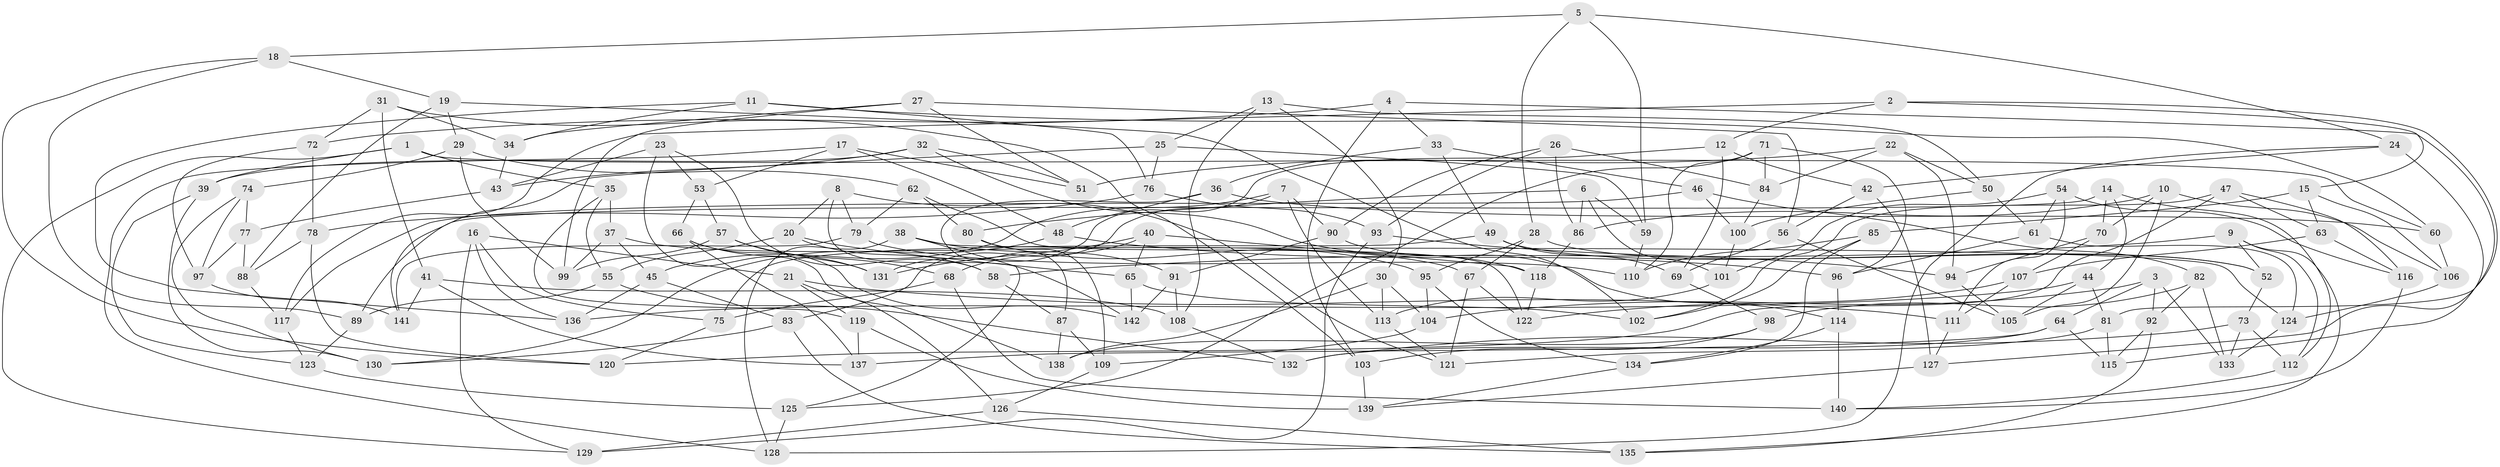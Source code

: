 // coarse degree distribution, {3: 0.056338028169014086, 10: 0.028169014084507043, 5: 0.23943661971830985, 7: 0.056338028169014086, 4: 0.4647887323943662, 11: 0.014084507042253521, 8: 0.056338028169014086, 13: 0.014084507042253521, 6: 0.056338028169014086, 9: 0.014084507042253521}
// Generated by graph-tools (version 1.1) at 2025/02/03/04/25 22:02:55]
// undirected, 142 vertices, 284 edges
graph export_dot {
graph [start="1"]
  node [color=gray90,style=filled];
  1;
  2;
  3;
  4;
  5;
  6;
  7;
  8;
  9;
  10;
  11;
  12;
  13;
  14;
  15;
  16;
  17;
  18;
  19;
  20;
  21;
  22;
  23;
  24;
  25;
  26;
  27;
  28;
  29;
  30;
  31;
  32;
  33;
  34;
  35;
  36;
  37;
  38;
  39;
  40;
  41;
  42;
  43;
  44;
  45;
  46;
  47;
  48;
  49;
  50;
  51;
  52;
  53;
  54;
  55;
  56;
  57;
  58;
  59;
  60;
  61;
  62;
  63;
  64;
  65;
  66;
  67;
  68;
  69;
  70;
  71;
  72;
  73;
  74;
  75;
  76;
  77;
  78;
  79;
  80;
  81;
  82;
  83;
  84;
  85;
  86;
  87;
  88;
  89;
  90;
  91;
  92;
  93;
  94;
  95;
  96;
  97;
  98;
  99;
  100;
  101;
  102;
  103;
  104;
  105;
  106;
  107;
  108;
  109;
  110;
  111;
  112;
  113;
  114;
  115;
  116;
  117;
  118;
  119;
  120;
  121;
  122;
  123;
  124;
  125;
  126;
  127;
  128;
  129;
  130;
  131;
  132;
  133;
  134;
  135;
  136;
  137;
  138;
  139;
  140;
  141;
  142;
  1 -- 35;
  1 -- 39;
  1 -- 129;
  1 -- 60;
  2 -- 15;
  2 -- 117;
  2 -- 12;
  2 -- 81;
  3 -- 64;
  3 -- 104;
  3 -- 133;
  3 -- 92;
  4 -- 72;
  4 -- 127;
  4 -- 33;
  4 -- 103;
  5 -- 18;
  5 -- 24;
  5 -- 59;
  5 -- 28;
  6 -- 59;
  6 -- 101;
  6 -- 86;
  6 -- 80;
  7 -- 45;
  7 -- 83;
  7 -- 113;
  7 -- 90;
  8 -- 142;
  8 -- 79;
  8 -- 121;
  8 -- 20;
  9 -- 112;
  9 -- 135;
  9 -- 52;
  9 -- 58;
  10 -- 70;
  10 -- 86;
  10 -- 106;
  10 -- 105;
  11 -- 76;
  11 -- 34;
  11 -- 136;
  11 -- 60;
  12 -- 42;
  12 -- 69;
  12 -- 131;
  13 -- 30;
  13 -- 50;
  13 -- 25;
  13 -- 108;
  14 -- 44;
  14 -- 112;
  14 -- 89;
  14 -- 70;
  15 -- 63;
  15 -- 85;
  15 -- 106;
  16 -- 129;
  16 -- 21;
  16 -- 75;
  16 -- 136;
  17 -- 128;
  17 -- 53;
  17 -- 48;
  17 -- 51;
  18 -- 89;
  18 -- 19;
  18 -- 120;
  19 -- 29;
  19 -- 88;
  19 -- 102;
  20 -- 65;
  20 -- 55;
  20 -- 58;
  21 -- 126;
  21 -- 119;
  21 -- 111;
  22 -- 84;
  22 -- 51;
  22 -- 50;
  22 -- 94;
  23 -- 53;
  23 -- 138;
  23 -- 58;
  23 -- 43;
  24 -- 128;
  24 -- 115;
  24 -- 42;
  25 -- 76;
  25 -- 141;
  25 -- 59;
  26 -- 86;
  26 -- 93;
  26 -- 90;
  26 -- 84;
  27 -- 51;
  27 -- 56;
  27 -- 34;
  27 -- 99;
  28 -- 52;
  28 -- 67;
  28 -- 95;
  29 -- 74;
  29 -- 62;
  29 -- 99;
  30 -- 138;
  30 -- 104;
  30 -- 113;
  31 -- 103;
  31 -- 34;
  31 -- 41;
  31 -- 72;
  32 -- 43;
  32 -- 51;
  32 -- 118;
  32 -- 39;
  33 -- 36;
  33 -- 46;
  33 -- 49;
  34 -- 43;
  35 -- 119;
  35 -- 37;
  35 -- 55;
  36 -- 48;
  36 -- 87;
  36 -- 60;
  37 -- 99;
  37 -- 45;
  37 -- 67;
  38 -- 125;
  38 -- 124;
  38 -- 91;
  38 -- 128;
  39 -- 130;
  39 -- 123;
  40 -- 68;
  40 -- 131;
  40 -- 118;
  40 -- 65;
  41 -- 108;
  41 -- 141;
  41 -- 137;
  42 -- 56;
  42 -- 127;
  43 -- 77;
  44 -- 81;
  44 -- 136;
  44 -- 105;
  45 -- 83;
  45 -- 136;
  46 -- 100;
  46 -- 117;
  46 -- 82;
  47 -- 116;
  47 -- 120;
  47 -- 102;
  47 -- 63;
  48 -- 130;
  48 -- 96;
  49 -- 69;
  49 -- 75;
  49 -- 52;
  50 -- 61;
  50 -- 100;
  52 -- 73;
  53 -- 57;
  53 -- 66;
  54 -- 61;
  54 -- 101;
  54 -- 111;
  54 -- 116;
  55 -- 89;
  55 -- 132;
  56 -- 105;
  56 -- 69;
  57 -- 131;
  57 -- 68;
  57 -- 99;
  58 -- 87;
  59 -- 110;
  60 -- 106;
  61 -- 96;
  61 -- 124;
  62 -- 79;
  62 -- 80;
  62 -- 122;
  63 -- 116;
  63 -- 107;
  64 -- 137;
  64 -- 132;
  64 -- 115;
  65 -- 102;
  65 -- 142;
  66 -- 142;
  66 -- 137;
  66 -- 131;
  67 -- 121;
  67 -- 122;
  68 -- 140;
  68 -- 75;
  69 -- 98;
  70 -- 94;
  70 -- 107;
  71 -- 125;
  71 -- 84;
  71 -- 96;
  71 -- 110;
  72 -- 97;
  72 -- 78;
  73 -- 112;
  73 -- 132;
  73 -- 133;
  74 -- 130;
  74 -- 77;
  74 -- 97;
  75 -- 120;
  76 -- 78;
  76 -- 93;
  77 -- 88;
  77 -- 97;
  78 -- 120;
  78 -- 88;
  79 -- 141;
  79 -- 110;
  80 -- 95;
  80 -- 109;
  81 -- 121;
  81 -- 115;
  82 -- 98;
  82 -- 92;
  82 -- 133;
  83 -- 135;
  83 -- 130;
  84 -- 100;
  85 -- 134;
  85 -- 102;
  85 -- 110;
  86 -- 118;
  87 -- 138;
  87 -- 109;
  88 -- 117;
  89 -- 123;
  90 -- 91;
  90 -- 114;
  91 -- 142;
  91 -- 108;
  92 -- 115;
  92 -- 135;
  93 -- 129;
  93 -- 94;
  94 -- 105;
  95 -- 134;
  95 -- 104;
  96 -- 114;
  97 -- 141;
  98 -- 103;
  98 -- 138;
  100 -- 101;
  101 -- 113;
  103 -- 139;
  104 -- 109;
  106 -- 124;
  107 -- 111;
  107 -- 122;
  108 -- 132;
  109 -- 126;
  111 -- 127;
  112 -- 140;
  113 -- 121;
  114 -- 134;
  114 -- 140;
  116 -- 140;
  117 -- 123;
  118 -- 122;
  119 -- 139;
  119 -- 137;
  123 -- 125;
  124 -- 133;
  125 -- 128;
  126 -- 135;
  126 -- 129;
  127 -- 139;
  134 -- 139;
}
